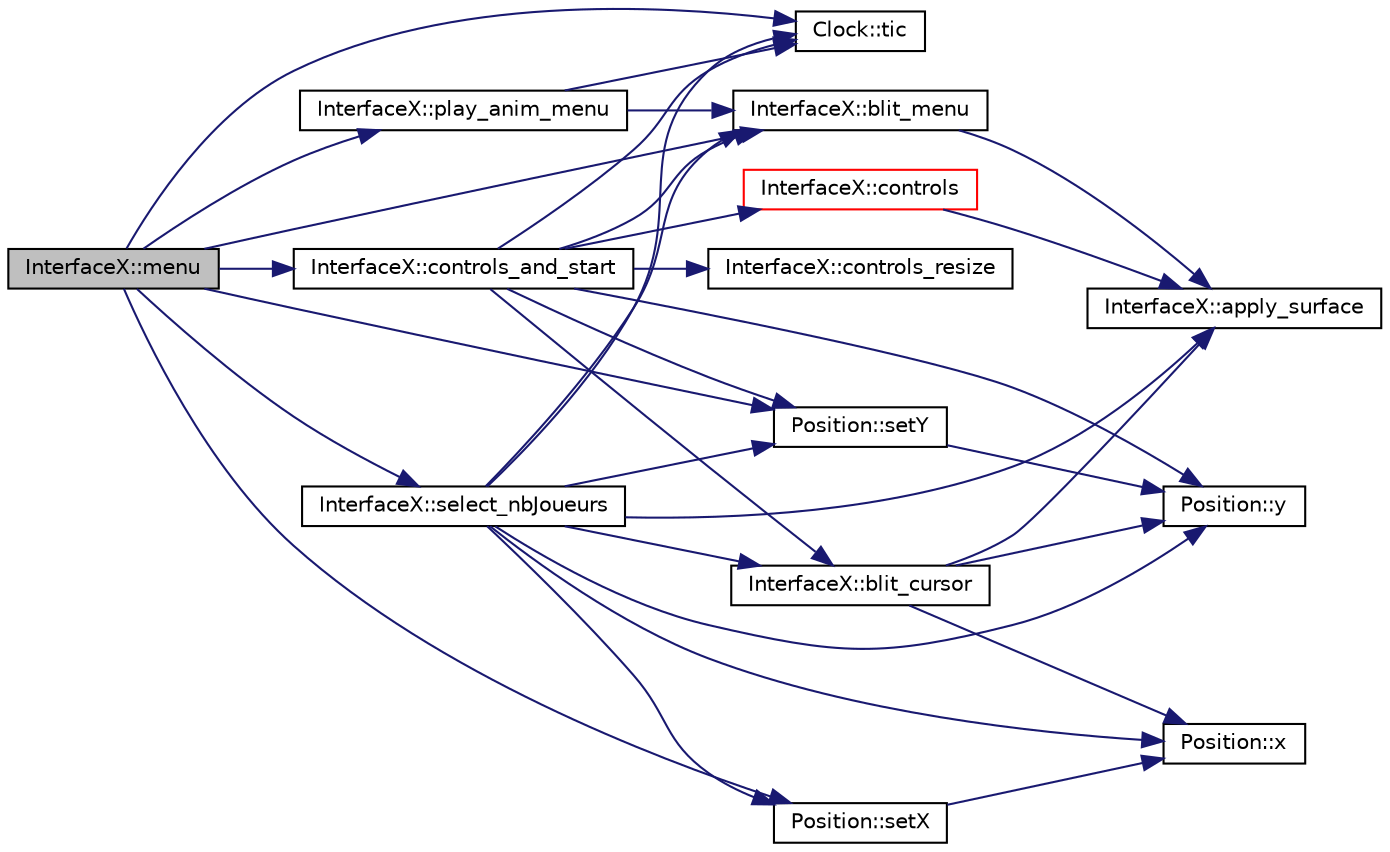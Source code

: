 digraph G
{
  bgcolor="transparent";
  edge [fontname="Helvetica",fontsize="10",labelfontname="Helvetica",labelfontsize="10"];
  node [fontname="Helvetica",fontsize="10",shape=record];
  rankdir=LR;
  Node1 [label="InterfaceX::menu",height=0.2,width=0.4,color="black", fillcolor="grey75", style="filled" fontcolor="black"];
  Node1 -> Node2 [color="midnightblue",fontsize="10",style="solid",fontname="Helvetica"];
  Node2 [label="InterfaceX::blit_menu",height=0.2,width=0.4,color="black",URL="$a00011.html#a673e0a32ae093bd4e4f07fa0ef2e3839"];
  Node2 -> Node3 [color="midnightblue",fontsize="10",style="solid",fontname="Helvetica"];
  Node3 [label="InterfaceX::apply_surface",height=0.2,width=0.4,color="black",URL="$a00011.html#a7b7e5b7ff85bbcaf82c5bc75d481118d"];
  Node1 -> Node4 [color="midnightblue",fontsize="10",style="solid",fontname="Helvetica"];
  Node4 [label="InterfaceX::controls_and_start",height=0.2,width=0.4,color="black",URL="$a00011.html#a76916e87c447d621a562a766840fa0ba"];
  Node4 -> Node5 [color="midnightblue",fontsize="10",style="solid",fontname="Helvetica"];
  Node5 [label="InterfaceX::blit_cursor",height=0.2,width=0.4,color="black",URL="$a00011.html#acb5e4817b1b1b2c406c4b2e0c4bfa810"];
  Node5 -> Node3 [color="midnightblue",fontsize="10",style="solid",fontname="Helvetica"];
  Node5 -> Node6 [color="midnightblue",fontsize="10",style="solid",fontname="Helvetica"];
  Node6 [label="Position::x",height=0.2,width=0.4,color="black",URL="$a00014.html#a0841d002439a9ce95e6648743f40d304"];
  Node5 -> Node7 [color="midnightblue",fontsize="10",style="solid",fontname="Helvetica"];
  Node7 [label="Position::y",height=0.2,width=0.4,color="black",URL="$a00014.html#a6aefe2530c6dbb86834ab51a6efbad4a"];
  Node4 -> Node2 [color="midnightblue",fontsize="10",style="solid",fontname="Helvetica"];
  Node4 -> Node8 [color="midnightblue",fontsize="10",style="solid",fontname="Helvetica"];
  Node8 [label="InterfaceX::controls",height=0.2,width=0.4,color="red",URL="$a00011.html#a518ceb8632ff76ce4a47e7a8955e82d1"];
  Node8 -> Node3 [color="midnightblue",fontsize="10",style="solid",fontname="Helvetica"];
  Node4 -> Node9 [color="midnightblue",fontsize="10",style="solid",fontname="Helvetica"];
  Node9 [label="InterfaceX::controls_resize",height=0.2,width=0.4,color="black",URL="$a00011.html#a37bd38cd162a32848043875a181694df"];
  Node4 -> Node10 [color="midnightblue",fontsize="10",style="solid",fontname="Helvetica"];
  Node10 [label="Position::setY",height=0.2,width=0.4,color="black",URL="$a00014.html#a473274f1a3e4888f9c5e3eba0889a1ab"];
  Node10 -> Node7 [color="midnightblue",fontsize="10",style="solid",fontname="Helvetica"];
  Node4 -> Node11 [color="midnightblue",fontsize="10",style="solid",fontname="Helvetica"];
  Node11 [label="Clock::tic",height=0.2,width=0.4,color="black",URL="$a00003.html#ad8aff49c20fb41555b0b8bae79530c08"];
  Node4 -> Node7 [color="midnightblue",fontsize="10",style="solid",fontname="Helvetica"];
  Node1 -> Node12 [color="midnightblue",fontsize="10",style="solid",fontname="Helvetica"];
  Node12 [label="InterfaceX::play_anim_menu",height=0.2,width=0.4,color="black",URL="$a00011.html#a66cc30a89b13d0895416d5bd80b40ded"];
  Node12 -> Node2 [color="midnightblue",fontsize="10",style="solid",fontname="Helvetica"];
  Node12 -> Node11 [color="midnightblue",fontsize="10",style="solid",fontname="Helvetica"];
  Node1 -> Node13 [color="midnightblue",fontsize="10",style="solid",fontname="Helvetica"];
  Node13 [label="InterfaceX::select_nbJoueurs",height=0.2,width=0.4,color="black",URL="$a00011.html#a38e3ffa36df556ac7ce4d4a9d41a9b72"];
  Node13 -> Node3 [color="midnightblue",fontsize="10",style="solid",fontname="Helvetica"];
  Node13 -> Node5 [color="midnightblue",fontsize="10",style="solid",fontname="Helvetica"];
  Node13 -> Node2 [color="midnightblue",fontsize="10",style="solid",fontname="Helvetica"];
  Node13 -> Node14 [color="midnightblue",fontsize="10",style="solid",fontname="Helvetica"];
  Node14 [label="Position::setX",height=0.2,width=0.4,color="black",URL="$a00014.html#ad46bb77324e2d9538e15f1a25320f1ff"];
  Node14 -> Node6 [color="midnightblue",fontsize="10",style="solid",fontname="Helvetica"];
  Node13 -> Node10 [color="midnightblue",fontsize="10",style="solid",fontname="Helvetica"];
  Node13 -> Node11 [color="midnightblue",fontsize="10",style="solid",fontname="Helvetica"];
  Node13 -> Node6 [color="midnightblue",fontsize="10",style="solid",fontname="Helvetica"];
  Node13 -> Node7 [color="midnightblue",fontsize="10",style="solid",fontname="Helvetica"];
  Node1 -> Node14 [color="midnightblue",fontsize="10",style="solid",fontname="Helvetica"];
  Node1 -> Node10 [color="midnightblue",fontsize="10",style="solid",fontname="Helvetica"];
  Node1 -> Node11 [color="midnightblue",fontsize="10",style="solid",fontname="Helvetica"];
}
